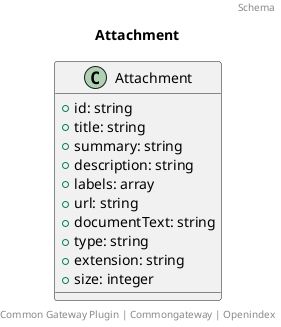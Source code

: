 @startuml
title: Attachment
footer: Common Gateway Plugin | Commongateway | Openindex 
header: Schema

class Attachment {
  + id: string
  + title: string
  + summary: string
  + description: string
  + labels: array
  + url: string
  + documentText: string
  + type: string
  + extension: string
  + size: integer
}
@enduml
